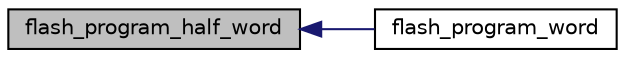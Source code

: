digraph "flash_program_half_word"
{
  edge [fontname="Helvetica",fontsize="10",labelfontname="Helvetica",labelfontsize="10"];
  node [fontname="Helvetica",fontsize="10",shape=record];
  rankdir="LR";
  Node1 [label="flash_program_half_word",height=0.2,width=0.4,color="black", fillcolor="grey75", style="filled", fontcolor="black"];
  Node1 -> Node2 [dir="back",color="midnightblue",fontsize="10",style="solid",fontname="Helvetica"];
  Node2 [label="flash_program_word",height=0.2,width=0.4,color="black", fillcolor="white", style="filled",URL="$group__flash__file.html#ga73937aa6df8710e95425b165730626a2",tooltip="Program a 32 bit Word to FLASH. "];
}
